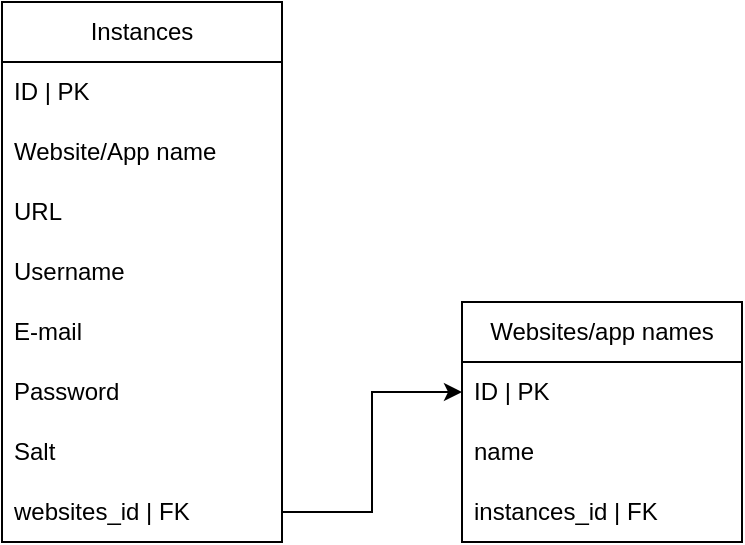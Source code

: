 <mxfile version="24.7.17">
  <diagram id="C5RBs43oDa-KdzZeNtuy" name="Page-1">
    <mxGraphModel dx="1290" dy="1804" grid="1" gridSize="10" guides="1" tooltips="1" connect="1" arrows="1" fold="1" page="1" pageScale="1" pageWidth="827" pageHeight="1169" math="0" shadow="0">
      <root>
        <mxCell id="WIyWlLk6GJQsqaUBKTNV-0" />
        <mxCell id="WIyWlLk6GJQsqaUBKTNV-1" parent="WIyWlLk6GJQsqaUBKTNV-0" />
        <mxCell id="4jaw5dQhnTIvLT8_RfIg-0" value="Websites/app names" style="swimlane;fontStyle=0;childLayout=stackLayout;horizontal=1;startSize=30;horizontalStack=0;resizeParent=1;resizeParentMax=0;resizeLast=0;collapsible=1;marginBottom=0;whiteSpace=wrap;html=1;" parent="WIyWlLk6GJQsqaUBKTNV-1" vertex="1">
          <mxGeometry x="550" y="90" width="140" height="120" as="geometry" />
        </mxCell>
        <mxCell id="4jaw5dQhnTIvLT8_RfIg-1" value="ID | PK" style="text;strokeColor=none;fillColor=none;align=left;verticalAlign=middle;spacingLeft=4;spacingRight=4;overflow=hidden;points=[[0,0.5],[1,0.5]];portConstraint=eastwest;rotatable=0;whiteSpace=wrap;html=1;" parent="4jaw5dQhnTIvLT8_RfIg-0" vertex="1">
          <mxGeometry y="30" width="140" height="30" as="geometry" />
        </mxCell>
        <mxCell id="4jaw5dQhnTIvLT8_RfIg-2" value="name" style="text;strokeColor=none;fillColor=none;align=left;verticalAlign=middle;spacingLeft=4;spacingRight=4;overflow=hidden;points=[[0,0.5],[1,0.5]];portConstraint=eastwest;rotatable=0;whiteSpace=wrap;html=1;" parent="4jaw5dQhnTIvLT8_RfIg-0" vertex="1">
          <mxGeometry y="60" width="140" height="30" as="geometry" />
        </mxCell>
        <mxCell id="4jaw5dQhnTIvLT8_RfIg-3" value="instances_id | FK" style="text;strokeColor=none;fillColor=none;align=left;verticalAlign=middle;spacingLeft=4;spacingRight=4;overflow=hidden;points=[[0,0.5],[1,0.5]];portConstraint=eastwest;rotatable=0;whiteSpace=wrap;html=1;" parent="4jaw5dQhnTIvLT8_RfIg-0" vertex="1">
          <mxGeometry y="90" width="140" height="30" as="geometry" />
        </mxCell>
        <mxCell id="4jaw5dQhnTIvLT8_RfIg-4" value="Instances" style="swimlane;fontStyle=0;childLayout=stackLayout;horizontal=1;startSize=30;horizontalStack=0;resizeParent=1;resizeParentMax=0;resizeLast=0;collapsible=1;marginBottom=0;whiteSpace=wrap;html=1;" parent="WIyWlLk6GJQsqaUBKTNV-1" vertex="1">
          <mxGeometry x="320" y="-60" width="140" height="270" as="geometry">
            <mxRectangle x="320" y="160" width="90" height="30" as="alternateBounds" />
          </mxGeometry>
        </mxCell>
        <mxCell id="4jaw5dQhnTIvLT8_RfIg-5" value="ID | PK" style="text;strokeColor=none;fillColor=none;align=left;verticalAlign=middle;spacingLeft=4;spacingRight=4;overflow=hidden;points=[[0,0.5],[1,0.5]];portConstraint=eastwest;rotatable=0;whiteSpace=wrap;html=1;" parent="4jaw5dQhnTIvLT8_RfIg-4" vertex="1">
          <mxGeometry y="30" width="140" height="30" as="geometry" />
        </mxCell>
        <mxCell id="4jaw5dQhnTIvLT8_RfIg-6" value="Website/App name" style="text;strokeColor=none;fillColor=none;align=left;verticalAlign=middle;spacingLeft=4;spacingRight=4;overflow=hidden;points=[[0,0.5],[1,0.5]];portConstraint=eastwest;rotatable=0;whiteSpace=wrap;html=1;" parent="4jaw5dQhnTIvLT8_RfIg-4" vertex="1">
          <mxGeometry y="60" width="140" height="30" as="geometry" />
        </mxCell>
        <mxCell id="4jaw5dQhnTIvLT8_RfIg-7" value="URL" style="text;strokeColor=none;fillColor=none;align=left;verticalAlign=middle;spacingLeft=4;spacingRight=4;overflow=hidden;points=[[0,0.5],[1,0.5]];portConstraint=eastwest;rotatable=0;whiteSpace=wrap;html=1;" parent="4jaw5dQhnTIvLT8_RfIg-4" vertex="1">
          <mxGeometry y="90" width="140" height="30" as="geometry" />
        </mxCell>
        <mxCell id="4jaw5dQhnTIvLT8_RfIg-10" value="Username" style="text;strokeColor=none;fillColor=none;align=left;verticalAlign=middle;spacingLeft=4;spacingRight=4;overflow=hidden;points=[[0,0.5],[1,0.5]];portConstraint=eastwest;rotatable=0;whiteSpace=wrap;html=1;" parent="4jaw5dQhnTIvLT8_RfIg-4" vertex="1">
          <mxGeometry y="120" width="140" height="30" as="geometry" />
        </mxCell>
        <mxCell id="4jaw5dQhnTIvLT8_RfIg-9" value="E&lt;span style=&quot;color: rgba(0, 0, 0, 0); font-family: monospace; font-size: 0px; text-wrap: nowrap;&quot;&gt;%3CmxGraphModel%3E%3Croot%3E%3CmxCell%20id%3D%220%22%2F%3E%3CmxCell%20id%3D%221%22%20parent%3D%220%22%2F%3E%3CmxCell%20id%3D%222%22%20value%3D%22Website%2FApp%20name%22%20style%3D%22text%3BstrokeColor%3Dnone%3BfillColor%3Dnone%3Balign%3Dleft%3BverticalAlign%3Dmiddle%3BspacingLeft%3D4%3BspacingRight%3D4%3Boverflow%3Dhidden%3Bpoints%3D%5B%5B0%2C0.5%5D%2C%5B1%2C0.5%5D%5D%3BportConstraint%3Deastwest%3Brotatable%3D0%3BwhiteSpace%3Dwrap%3Bhtml%3D1%3B%22%20vertex%3D%221%22%20parent%3D%221%22%3E%3CmxGeometry%20x%3D%22320%22%20y%3D%22220%22%20width%3D%22140%22%20height%3D%2230%22%20as%3D%22geometry%22%2F%3E%3C%2FmxCell%3E%3CmxCell%20id%3D%223%22%20value%3D%22URL%22%20style%3D%22text%3BstrokeColor%3Dnone%3BfillColor%3Dnone%3Balign%3Dleft%3BverticalAlign%3Dmiddle%3BspacingLeft%3D4%3BspacingRight%3D4%3Boverflow%3Dhidden%3Bpoints%3D%5B%5B0%2C0.5%5D%2C%5B1%2C0.5%5D%5D%3BportConstraint%3Deastwest%3Brotatable%3D0%3BwhiteSpace%3Dwrap%3Bhtml%3D1%3B%22%20vertex%3D%221%22%20parent%3D%221%22%3E%3CmxGeometry%20x%3D%22320%22%20y%3D%22250%22%20width%3D%22140%22%20height%3D%2230%22%20as%3D%22geometry%22%2F%3E%3C%2FmxCell%3E%3C%2Froot%3E%3C%2FmxGraphModel%3E&lt;/span&gt;-mail" style="text;strokeColor=none;fillColor=none;align=left;verticalAlign=middle;spacingLeft=4;spacingRight=4;overflow=hidden;points=[[0,0.5],[1,0.5]];portConstraint=eastwest;rotatable=0;whiteSpace=wrap;html=1;" parent="4jaw5dQhnTIvLT8_RfIg-4" vertex="1">
          <mxGeometry y="150" width="140" height="30" as="geometry" />
        </mxCell>
        <mxCell id="4jaw5dQhnTIvLT8_RfIg-11" value="Password" style="text;strokeColor=none;fillColor=none;align=left;verticalAlign=middle;spacingLeft=4;spacingRight=4;overflow=hidden;points=[[0,0.5],[1,0.5]];portConstraint=eastwest;rotatable=0;whiteSpace=wrap;html=1;" parent="4jaw5dQhnTIvLT8_RfIg-4" vertex="1">
          <mxGeometry y="180" width="140" height="30" as="geometry" />
        </mxCell>
        <mxCell id="4jaw5dQhnTIvLT8_RfIg-12" value="Salt" style="text;strokeColor=none;fillColor=none;align=left;verticalAlign=middle;spacingLeft=4;spacingRight=4;overflow=hidden;points=[[0,0.5],[1,0.5]];portConstraint=eastwest;rotatable=0;whiteSpace=wrap;html=1;" parent="4jaw5dQhnTIvLT8_RfIg-4" vertex="1">
          <mxGeometry y="210" width="140" height="30" as="geometry" />
        </mxCell>
        <mxCell id="dp0A8OVnB6tt1rujEDzY-0" value="websites_id | FK" style="text;strokeColor=none;fillColor=none;align=left;verticalAlign=middle;spacingLeft=4;spacingRight=4;overflow=hidden;points=[[0,0.5],[1,0.5]];portConstraint=eastwest;rotatable=0;whiteSpace=wrap;html=1;" vertex="1" parent="4jaw5dQhnTIvLT8_RfIg-4">
          <mxGeometry y="240" width="140" height="30" as="geometry" />
        </mxCell>
        <mxCell id="dp0A8OVnB6tt1rujEDzY-3" style="edgeStyle=orthogonalEdgeStyle;rounded=0;orthogonalLoop=1;jettySize=auto;html=1;exitX=1;exitY=0.5;exitDx=0;exitDy=0;entryX=0;entryY=0.5;entryDx=0;entryDy=0;" edge="1" parent="WIyWlLk6GJQsqaUBKTNV-1" source="dp0A8OVnB6tt1rujEDzY-0" target="4jaw5dQhnTIvLT8_RfIg-1">
          <mxGeometry relative="1" as="geometry" />
        </mxCell>
      </root>
    </mxGraphModel>
  </diagram>
</mxfile>
